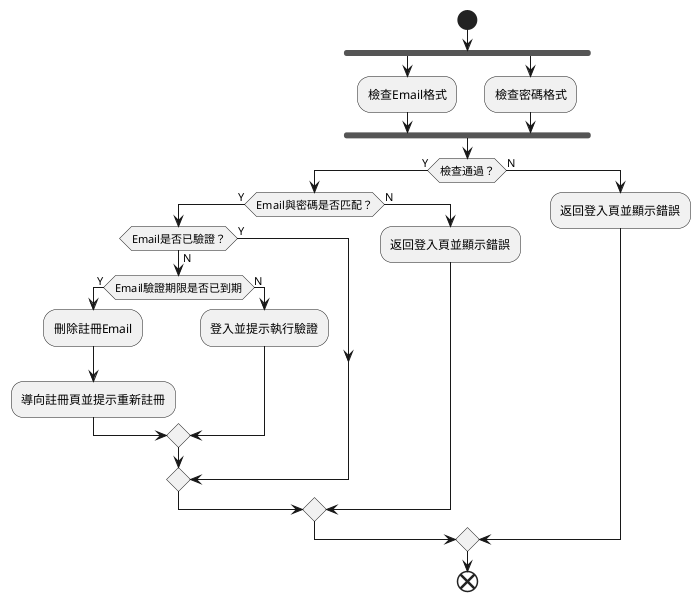 @startuml
start
    fork
        :檢查Email格式;
    fork again
        :檢查密碼格式;
    end fork
    if(檢查通過？) then (Y)
        if(Email與密碼是否匹配？) then (Y)
            if(Email是否已驗證？) then (Y)
            else (N)
                if(Email驗證期限是否已到期) then (Y)
                    :刪除註冊Email;
                    :導向註冊頁並提示重新註冊;
                else (N)
                    :登入並提示執行驗證;
                endif
            endif
        else (N)
            :返回登入頁並顯示錯誤;
        endif
    else (N)
        :返回登入頁並顯示錯誤;
    endif
end
@enduml